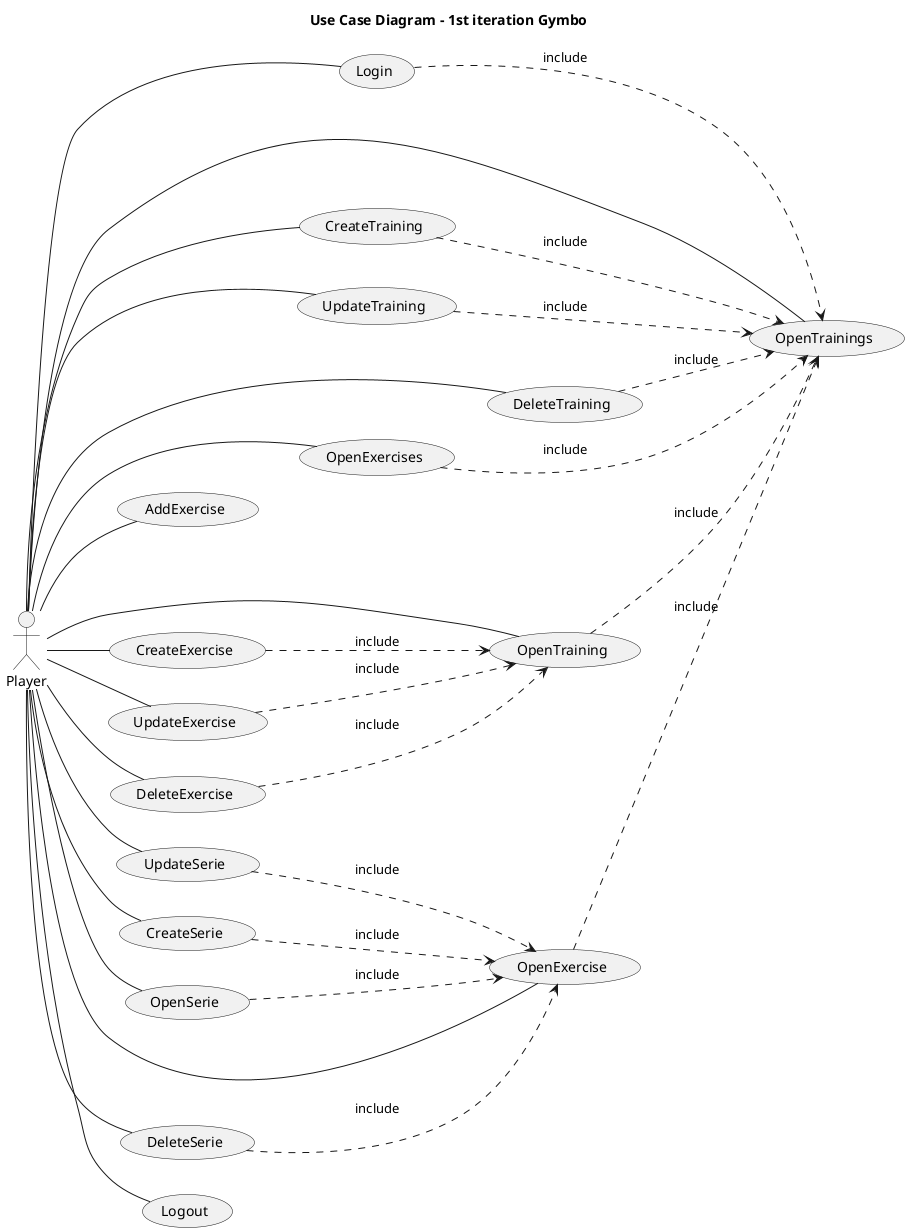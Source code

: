 @startuml

title Use Case Diagram - 1st iteration Gymbo

actor Player as P

usecase Login as LI

usecase OpenTrainings as OTS
usecase CreateTraining as CT
usecase OpenTraining as OT
usecase UpdateTraining as UT
usecase DeleteTraining as DT

usecase AddExercise as AE

usecase OpenExercises as OES
usecase CreateExercise as CE
usecase OpenExercise as OE
usecase UpdateExercise as UE
usecase DeleteExercise as DE

usecase CreateSerie as CS
usecase OpenSerie as OS
usecase DeleteSerie as DS
usecase UpdateSerie as US

usecase Logout as LO

left to right direction

 P -- LI
 LI ..> OTS : include

 P -- OTS
 P -- CT
 CT ..> OTS : include
 P -- UT
 UT ..> OTS : include
 P -- DT
 DT ..> OTS : include
 P -- OT
 OT ..> OTS : include

 P -- AE

 P -- OES
 OES ..> OTS : include
 P -- CE
 CE ..> OT : include
 P -- UE
 UE ..> OT : include
 P -- DE
 DE ..> OT : include
 P -- OE
 OE ..> OTS : include

 P -- CS
 CS ..> OE : include
 P -- US
 US ..> OE : include
 P -- DS
 DS ..> OE : include
 P -- OS
 OS ..> OE : include

 P -- LO
@enduml